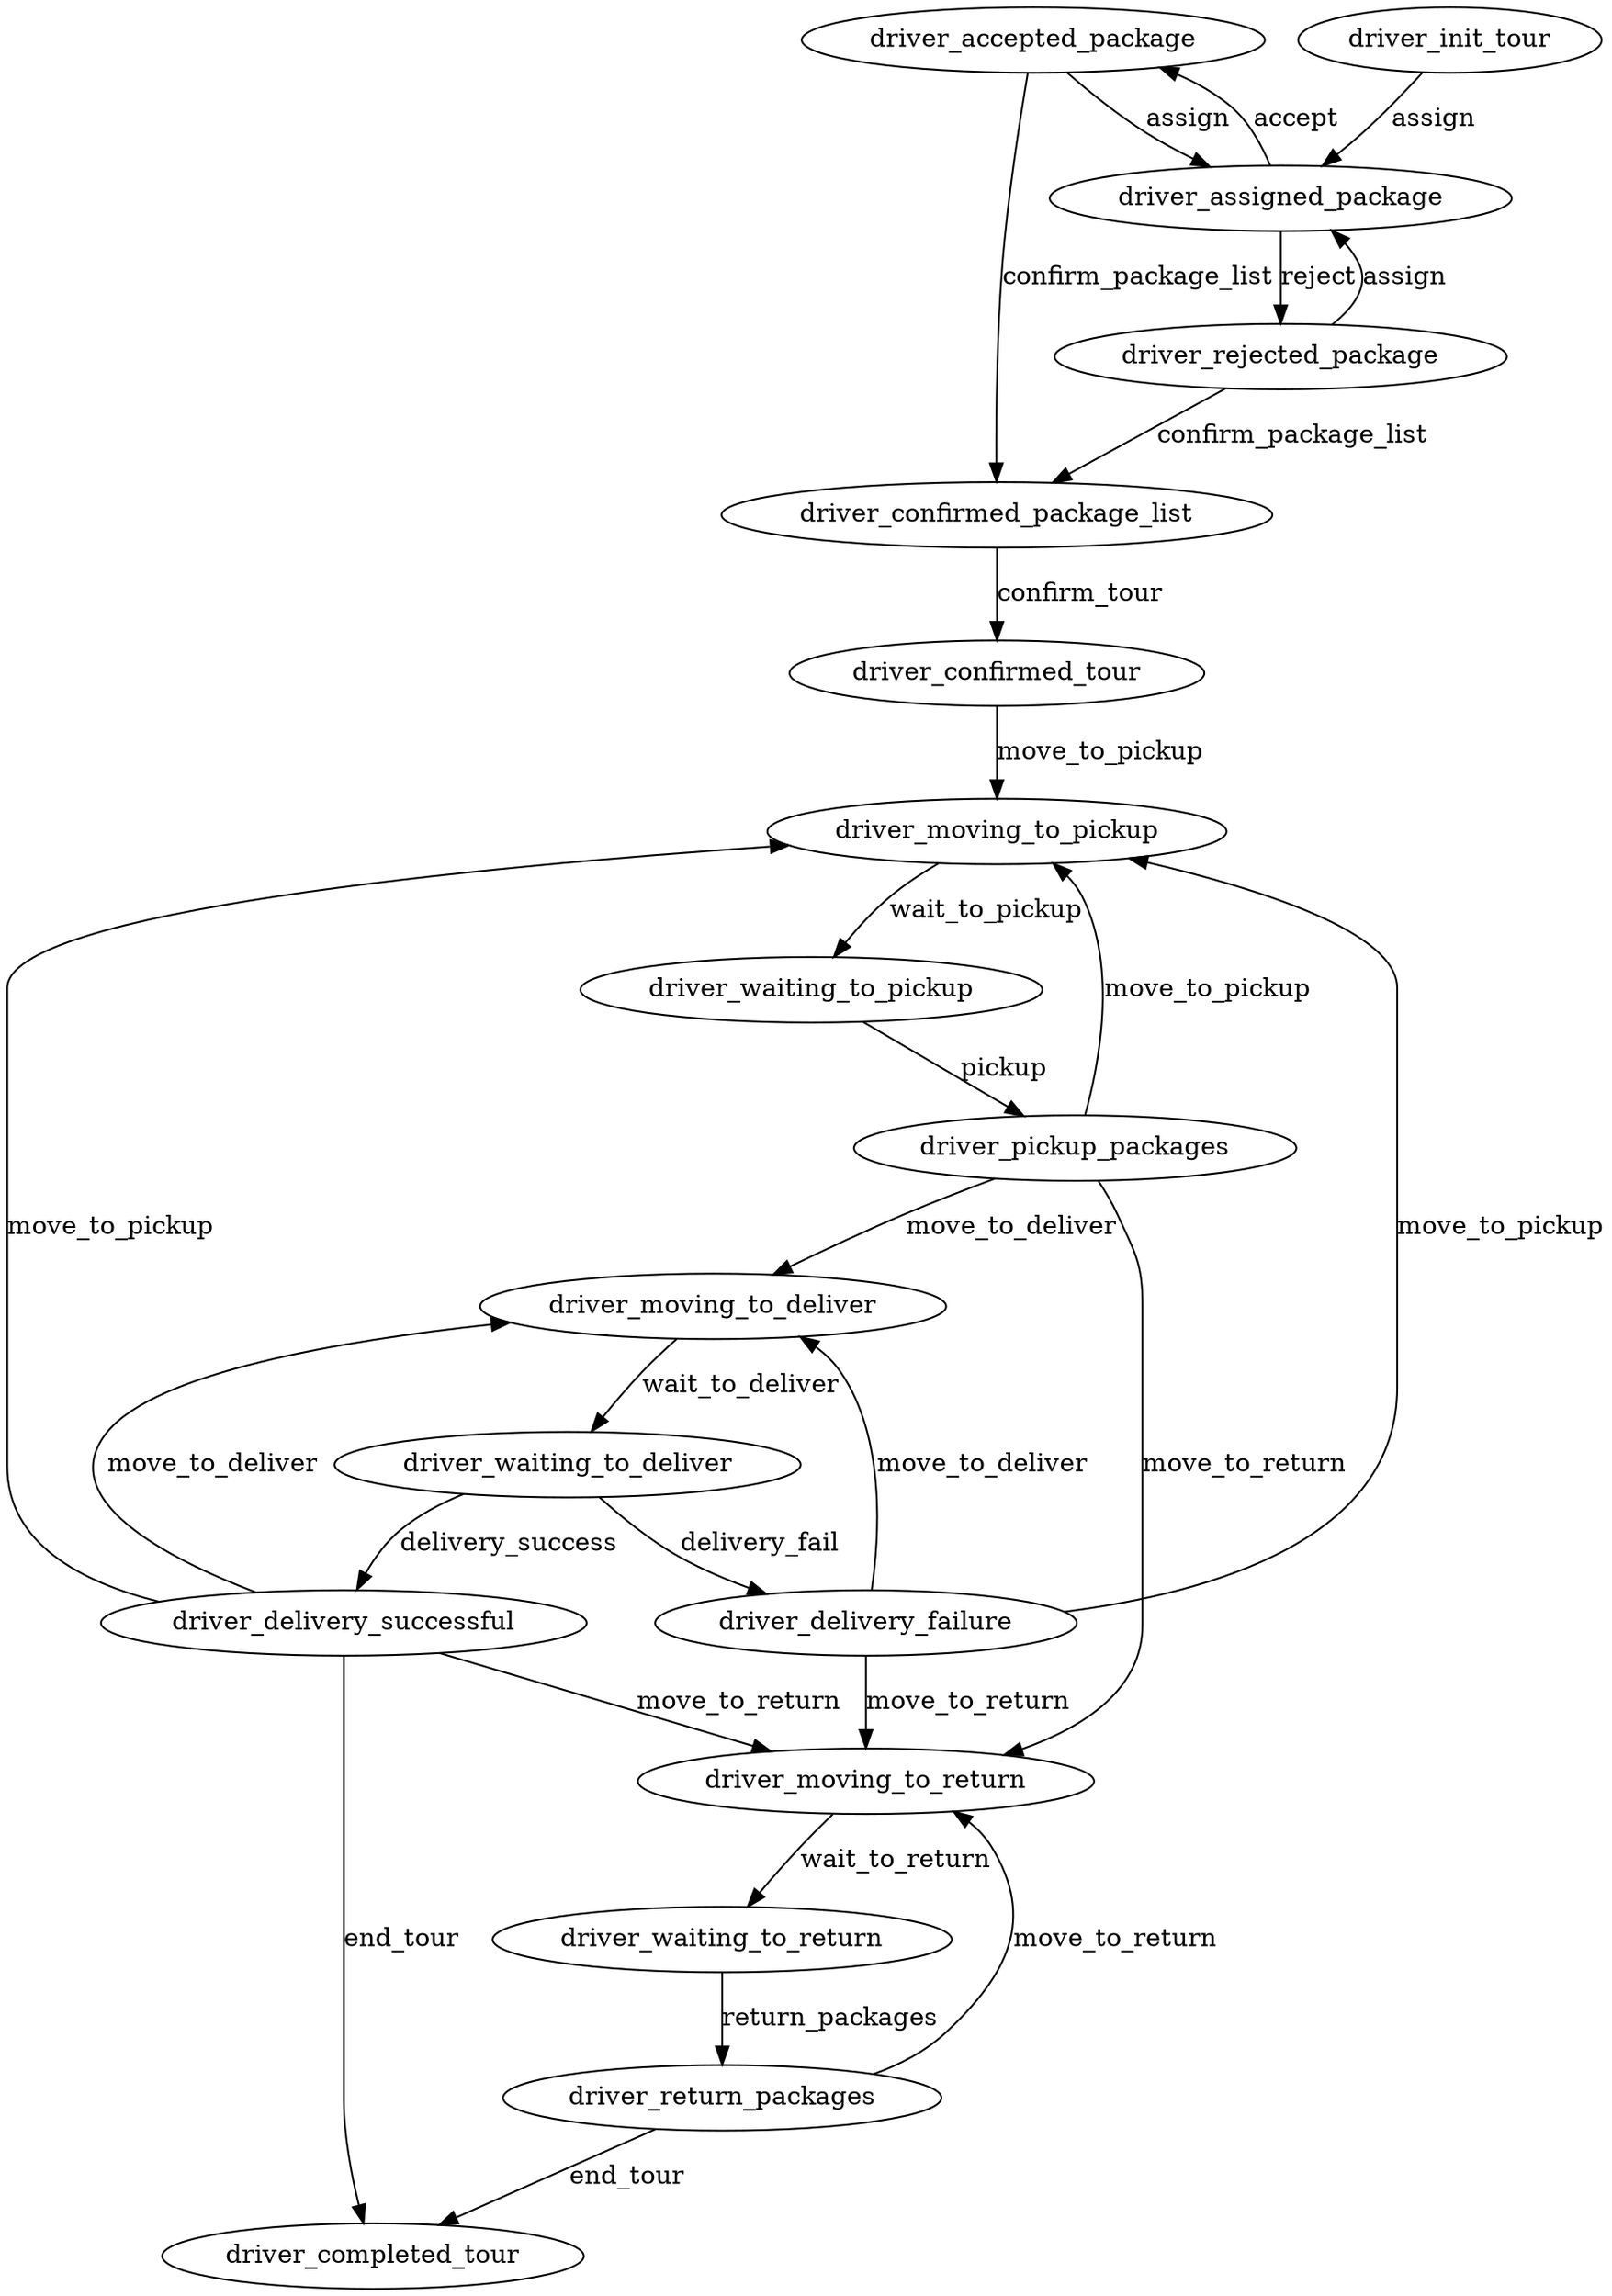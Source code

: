 // HLDeliveryDriverTourStateMachine
digraph {
	driver_accepted_package -> driver_assigned_package [label=assign]
	driver_accepted_package -> driver_confirmed_package_list [label=confirm_package_list]
	driver_assigned_package -> driver_accepted_package [label=accept]
	driver_assigned_package -> driver_rejected_package [label=reject]
	driver_confirmed_package_list -> driver_confirmed_tour [label=confirm_tour]
	driver_confirmed_tour -> driver_moving_to_pickup [label=move_to_pickup]
	driver_delivery_failure -> driver_moving_to_pickup [label=move_to_pickup]
	driver_delivery_failure -> driver_moving_to_deliver [label=move_to_deliver]
	driver_delivery_failure -> driver_moving_to_return [label=move_to_return]
	driver_delivery_successful -> driver_moving_to_pickup [label=move_to_pickup]
	driver_delivery_successful -> driver_moving_to_deliver [label=move_to_deliver]
	driver_delivery_successful -> driver_moving_to_return [label=move_to_return]
	driver_delivery_successful -> driver_completed_tour [label=end_tour]
	driver_init_tour -> driver_assigned_package [label=assign]
	driver_moving_to_deliver -> driver_waiting_to_deliver [label=wait_to_deliver]
	driver_moving_to_pickup -> driver_waiting_to_pickup [label=wait_to_pickup]
	driver_moving_to_return -> driver_waiting_to_return [label=wait_to_return]
	driver_pickup_packages -> driver_moving_to_pickup [label=move_to_pickup]
	driver_pickup_packages -> driver_moving_to_deliver [label=move_to_deliver]
	driver_pickup_packages -> driver_moving_to_return [label=move_to_return]
	driver_rejected_package -> driver_assigned_package [label=assign]
	driver_rejected_package -> driver_confirmed_package_list [label=confirm_package_list]
	driver_return_packages -> driver_moving_to_return [label=move_to_return]
	driver_return_packages -> driver_completed_tour [label=end_tour]
	driver_waiting_to_deliver -> driver_delivery_successful [label=delivery_success]
	driver_waiting_to_deliver -> driver_delivery_failure [label=delivery_fail]
	driver_waiting_to_pickup -> driver_pickup_packages [label=pickup]
	driver_waiting_to_return -> driver_return_packages [label=return_packages]
}
